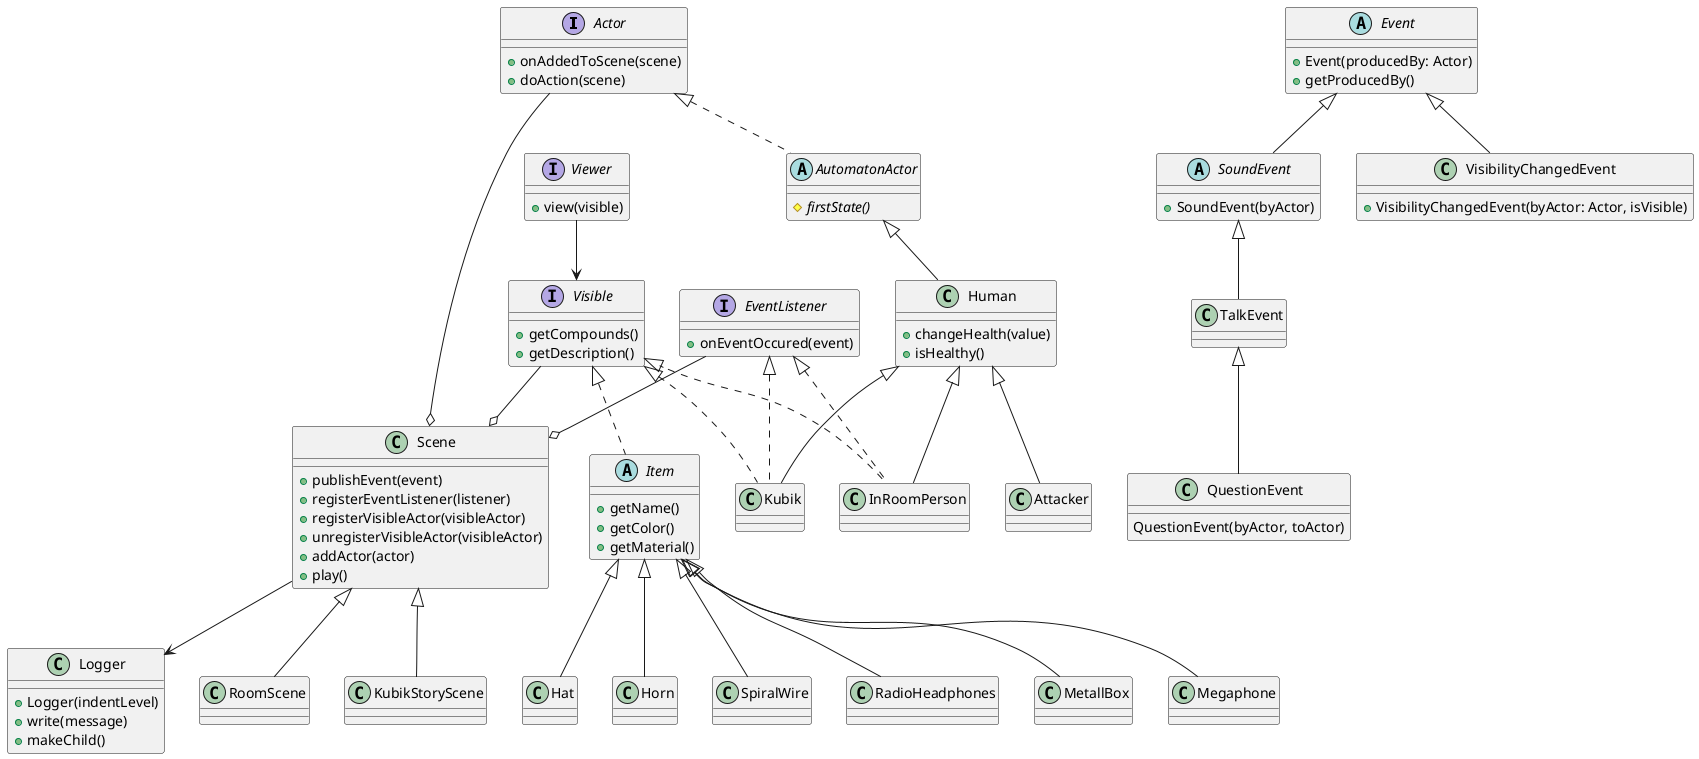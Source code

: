 @startuml

set namespaceSeparator none

'package "mp2720.lab3.core" {
    interface Actor {
        +onAddedToScene(scene)
        +doAction(scene)
    }

    interface Visible {
        +getCompounds()
        +getDescription()
    }

    interface Viewer {
        +view(visible)
    }

    abstract class Event {
        +Event(producedBy: Actor)
        +getProducedBy()
    }

    abstract class SoundEvent {
        +SoundEvent(byActor)
    }

    class VisibilityChangedEvent {
        +VisibilityChangedEvent(byActor: Actor, isVisible)
    }

    Event <|-- SoundEvent
    Event <|-- VisibilityChangedEvent

    interface EventListener {
        +onEventOccured(event)
    }

    abstract class AutomatonActor implements Actor {
        {abstract} #firstState()
    }

    class Logger {
        +Logger(indentLevel)
        +write(message)
        +makeChild()
    }

    class Scene {
        +publishEvent(event)
        +registerEventListener(listener)
        +registerVisibleActor(visibleActor)
        +unregisterVisibleActor(visibleActor)
        +addActor(actor)
        +play()
    }

    Visible --o Scene
    Actor --o Scene
    EventListener --o Scene

    Scene --> Logger
    Viewer --> Visible
'}

class Human extends AutomatonActor {
    +changeHealth(value)
    +isHealthy()
}

class Kubik extends Human implements Visible, EventListener {
}

class InRoomPerson extends Human implements Visible, EventListener {
}

class RoomScene extends Scene {
}

class KubikStoryScene extends Scene {
}

class Attacker extends Human {
}

class TalkEvent extends SoundEvent {
}

abstract class Item implements Visible {
    +getName()
    +getColor()
    +getMaterial()
}

class Hat extends Item {}

class Horn extends Item {}

class SpiralWire extends Item {}

class RadioHeadphones extends Item {}

class MetallBox extends Item {}

class Megaphone extends Item {}

class QuestionEvent extends TalkEvent {
    QuestionEvent(byActor, toActor)
}

@enduml
